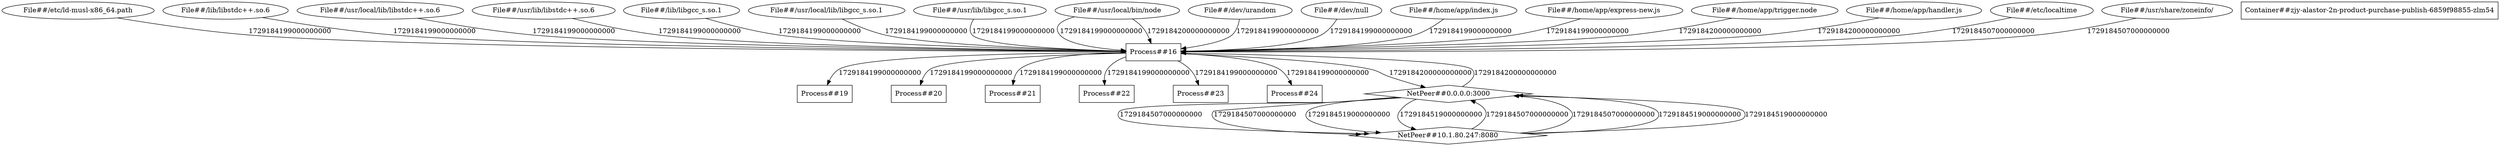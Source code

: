 digraph G {
	"File##/etc/ld-musl-x86_64.path"->"Process##16"[ label="1729184199000000000" ];
	"File##/lib/libstdc++.so.6"->"Process##16"[ label="1729184199000000000" ];
	"File##/usr/local/lib/libstdc++.so.6"->"Process##16"[ label="1729184199000000000" ];
	"File##/usr/lib/libstdc++.so.6"->"Process##16"[ label="1729184199000000000" ];
	"File##/lib/libgcc_s.so.1"->"Process##16"[ label="1729184199000000000" ];
	"File##/usr/local/lib/libgcc_s.so.1"->"Process##16"[ label="1729184199000000000" ];
	"File##/usr/lib/libgcc_s.so.1"->"Process##16"[ label="1729184199000000000" ];
	"Process##16"->"Process##19"[ label="1729184199000000000" ];
	"Process##16"->"Process##20"[ label="1729184199000000000" ];
	"Process##16"->"Process##21"[ label="1729184199000000000" ];
	"Process##16"->"Process##22"[ label="1729184199000000000" ];
	"Process##16"->"Process##23"[ label="1729184199000000000" ];
	"File##/usr/local/bin/node"->"Process##16"[ label="1729184199000000000" ];
	"File##/dev/urandom"->"Process##16"[ label="1729184199000000000" ];
	"Process##16"->"Process##24"[ label="1729184199000000000" ];
	"File##/dev/null"->"Process##16"[ label="1729184199000000000" ];
	"File##/home/app/index.js"->"Process##16"[ label="1729184199000000000" ];
	"File##/home/app/express-new.js"->"Process##16"[ label="1729184199000000000" ];
	"File##/usr/local/bin/node"->"Process##16"[ label="1729184200000000000" ];
	"File##/home/app/trigger.node"->"Process##16"[ label="1729184200000000000" ];
	"File##/home/app/handler.js"->"Process##16"[ label="1729184200000000000" ];
	"Process##16"->"NetPeer##0.0.0.0:3000"[ label="1729184200000000000" ];
	"NetPeer##0.0.0.0:3000"->"Process##16"[ label="1729184200000000000" ];
	"NetPeer##0.0.0.0:3000"->"NetPeer##10.1.80.247:8080"[ label="1729184507000000000" ];
	"NetPeer##10.1.80.247:8080"->"NetPeer##0.0.0.0:3000"[ label="1729184507000000000" ];
	"NetPeer##0.0.0.0:3000"->"NetPeer##10.1.80.247:8080"[ label="1729184507000000000" ];
	"NetPeer##10.1.80.247:8080"->"NetPeer##0.0.0.0:3000"[ label="1729184507000000000" ];
	"File##/etc/localtime"->"Process##16"[ label="1729184507000000000" ];
	"File##/usr/share/zoneinfo/"->"Process##16"[ label="1729184507000000000" ];
	"NetPeer##0.0.0.0:3000"->"NetPeer##10.1.80.247:8080"[ label="1729184519000000000" ];
	"NetPeer##10.1.80.247:8080"->"NetPeer##0.0.0.0:3000"[ label="1729184519000000000" ];
	"NetPeer##0.0.0.0:3000"->"NetPeer##10.1.80.247:8080"[ label="1729184519000000000" ];
	"NetPeer##10.1.80.247:8080"->"NetPeer##0.0.0.0:3000"[ label="1729184519000000000" ];
	"Container##zjy-alastor-2n-product-purchase-publish-6859f98855-zlm54" [ shape="box" ];
	"File##/dev/null" [ shape="ellipse" ];
	"File##/dev/urandom" [ shape="ellipse" ];
	"File##/etc/ld-musl-x86_64.path" [ shape="ellipse" ];
	"File##/etc/localtime" [ shape="ellipse" ];
	"File##/home/app/express-new.js" [ shape="ellipse" ];
	"File##/home/app/handler.js" [ shape="ellipse" ];
	"File##/home/app/index.js" [ shape="ellipse" ];
	"File##/home/app/trigger.node" [ shape="ellipse" ];
	"File##/lib/libgcc_s.so.1" [ shape="ellipse" ];
	"File##/lib/libstdc++.so.6" [ shape="ellipse" ];
	"File##/usr/lib/libgcc_s.so.1" [ shape="ellipse" ];
	"File##/usr/lib/libstdc++.so.6" [ shape="ellipse" ];
	"File##/usr/local/bin/node" [ shape="ellipse" ];
	"File##/usr/local/lib/libgcc_s.so.1" [ shape="ellipse" ];
	"File##/usr/local/lib/libstdc++.so.6" [ shape="ellipse" ];
	"File##/usr/share/zoneinfo/" [ shape="ellipse" ];
	"NetPeer##0.0.0.0:3000" [ shape="diamond" ];
	"NetPeer##10.1.80.247:8080" [ shape="diamond" ];
	"Process##16" [ shape="box" ];
	"Process##19" [ shape="box" ];
	"Process##20" [ shape="box" ];
	"Process##21" [ shape="box" ];
	"Process##22" [ shape="box" ];
	"Process##23" [ shape="box" ];
	"Process##24" [ shape="box" ];

}
